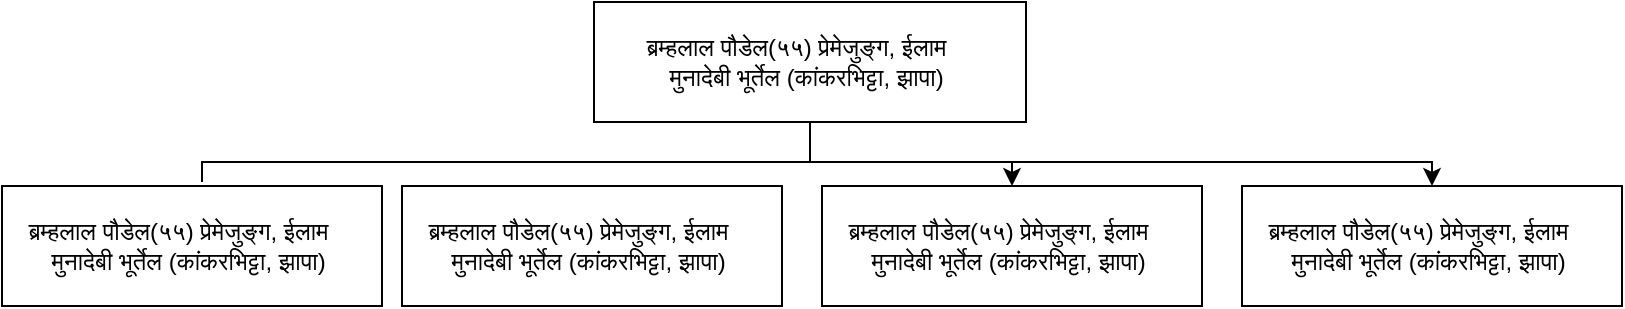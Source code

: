 <mxfile version="22.0.8" type="github">
  <diagram name="Page-1" id="A31vag-4Nxak7okfL2my">
    <mxGraphModel dx="1493" dy="747" grid="1" gridSize="10" guides="1" tooltips="1" connect="1" arrows="1" fold="1" page="1" pageScale="1" pageWidth="827" pageHeight="1169" math="0" shadow="0">
      <root>
        <mxCell id="0" />
        <mxCell id="1" parent="0" />
        <mxCell id="w6IbIdJKmvbsLGeMkwWE-11" value="" style="edgeStyle=orthogonalEdgeStyle;rounded=0;orthogonalLoop=1;jettySize=auto;html=1;" edge="1" parent="1" source="w6IbIdJKmvbsLGeMkwWE-1" target="w6IbIdJKmvbsLGeMkwWE-9">
          <mxGeometry relative="1" as="geometry">
            <Array as="points">
              <mxPoint x="414" y="100" />
              <mxPoint x="515" y="100" />
            </Array>
          </mxGeometry>
        </mxCell>
        <mxCell id="w6IbIdJKmvbsLGeMkwWE-1" value="&lt;div style=&quot;&quot;&gt;ब्रम्हलाल पौडेल(५५) प्रेमेजुङ्ग, ईलाम&amp;nbsp; &amp;nbsp;&amp;nbsp;&lt;/div&gt;&lt;div style=&quot;&quot;&gt;मुनादेबी भूर्तेल (कांकरभिट्टा, झापा)&amp;nbsp;&lt;/div&gt;" style="rounded=0;whiteSpace=wrap;html=1;align=center;" vertex="1" parent="1">
          <mxGeometry x="306" y="20" width="216" height="60" as="geometry" />
        </mxCell>
        <mxCell id="w6IbIdJKmvbsLGeMkwWE-3" style="rounded=0;orthogonalLoop=1;jettySize=auto;html=1;exitX=0;exitY=0.5;exitDx=0;exitDy=0;sketch=1;curveFitting=1;jiggle=2;shadow=0;elbow=vertical;anchorPointDirection=1;arcSize=0;jumpStyle=line;strokeColor=none;" edge="1" parent="1" target="w6IbIdJKmvbsLGeMkwWE-1">
          <mxGeometry relative="1" as="geometry">
            <mxPoint x="590" y="160" as="sourcePoint" />
          </mxGeometry>
        </mxCell>
        <mxCell id="w6IbIdJKmvbsLGeMkwWE-5" value="&lt;div style=&quot;&quot;&gt;ब्रम्हलाल पौडेल(५५) प्रेमेजुङ्ग, ईलाम&amp;nbsp; &amp;nbsp;&amp;nbsp;&lt;/div&gt;&lt;div style=&quot;&quot;&gt;मुनादेबी भूर्तेल (कांकरभिट्टा, झापा)&amp;nbsp;&lt;/div&gt;" style="rounded=0;whiteSpace=wrap;html=1;align=center;" vertex="1" parent="1">
          <mxGeometry x="10" y="112" width="190" height="60" as="geometry" />
        </mxCell>
        <mxCell id="w6IbIdJKmvbsLGeMkwWE-8" value="&lt;div style=&quot;&quot;&gt;ब्रम्हलाल पौडेल(५५) प्रेमेजुङ्ग, ईलाम&amp;nbsp; &amp;nbsp;&amp;nbsp;&lt;/div&gt;&lt;div style=&quot;&quot;&gt;मुनादेबी भूर्तेल (कांकरभिट्टा, झापा)&amp;nbsp;&lt;/div&gt;" style="rounded=0;whiteSpace=wrap;html=1;align=center;" vertex="1" parent="1">
          <mxGeometry x="210" y="112" width="190" height="60" as="geometry" />
        </mxCell>
        <mxCell id="w6IbIdJKmvbsLGeMkwWE-9" value="&lt;div style=&quot;&quot;&gt;ब्रम्हलाल पौडेल(५५) प्रेमेजुङ्ग, ईलाम&amp;nbsp; &amp;nbsp;&amp;nbsp;&lt;/div&gt;&lt;div style=&quot;&quot;&gt;मुनादेबी भूर्तेल (कांकरभिट्टा, झापा)&amp;nbsp;&lt;/div&gt;" style="rounded=0;whiteSpace=wrap;html=1;align=center;" vertex="1" parent="1">
          <mxGeometry x="420" y="112" width="190" height="60" as="geometry" />
        </mxCell>
        <mxCell id="w6IbIdJKmvbsLGeMkwWE-10" value="&lt;div style=&quot;&quot;&gt;ब्रम्हलाल पौडेल(५५) प्रेमेजुङ्ग, ईलाम&amp;nbsp; &amp;nbsp;&amp;nbsp;&lt;/div&gt;&lt;div style=&quot;&quot;&gt;मुनादेबी भूर्तेल (कांकरभिट्टा, झापा)&amp;nbsp;&lt;/div&gt;" style="rounded=0;whiteSpace=wrap;html=1;align=center;" vertex="1" parent="1">
          <mxGeometry x="630" y="112" width="190" height="60" as="geometry" />
        </mxCell>
        <mxCell id="w6IbIdJKmvbsLGeMkwWE-16" value="" style="endArrow=none;html=1;rounded=0;" edge="1" parent="1">
          <mxGeometry width="50" height="50" relative="1" as="geometry">
            <mxPoint x="110" y="110" as="sourcePoint" />
            <mxPoint x="420" y="100" as="targetPoint" />
            <Array as="points">
              <mxPoint x="110" y="100" />
            </Array>
          </mxGeometry>
        </mxCell>
        <mxCell id="w6IbIdJKmvbsLGeMkwWE-17" value="" style="endArrow=classic;html=1;rounded=0;entryX=0.5;entryY=0;entryDx=0;entryDy=0;" edge="1" parent="1" target="w6IbIdJKmvbsLGeMkwWE-10">
          <mxGeometry width="50" height="50" relative="1" as="geometry">
            <mxPoint x="510" y="100" as="sourcePoint" />
            <mxPoint x="560" y="50" as="targetPoint" />
            <Array as="points">
              <mxPoint x="725" y="100" />
            </Array>
          </mxGeometry>
        </mxCell>
      </root>
    </mxGraphModel>
  </diagram>
</mxfile>
